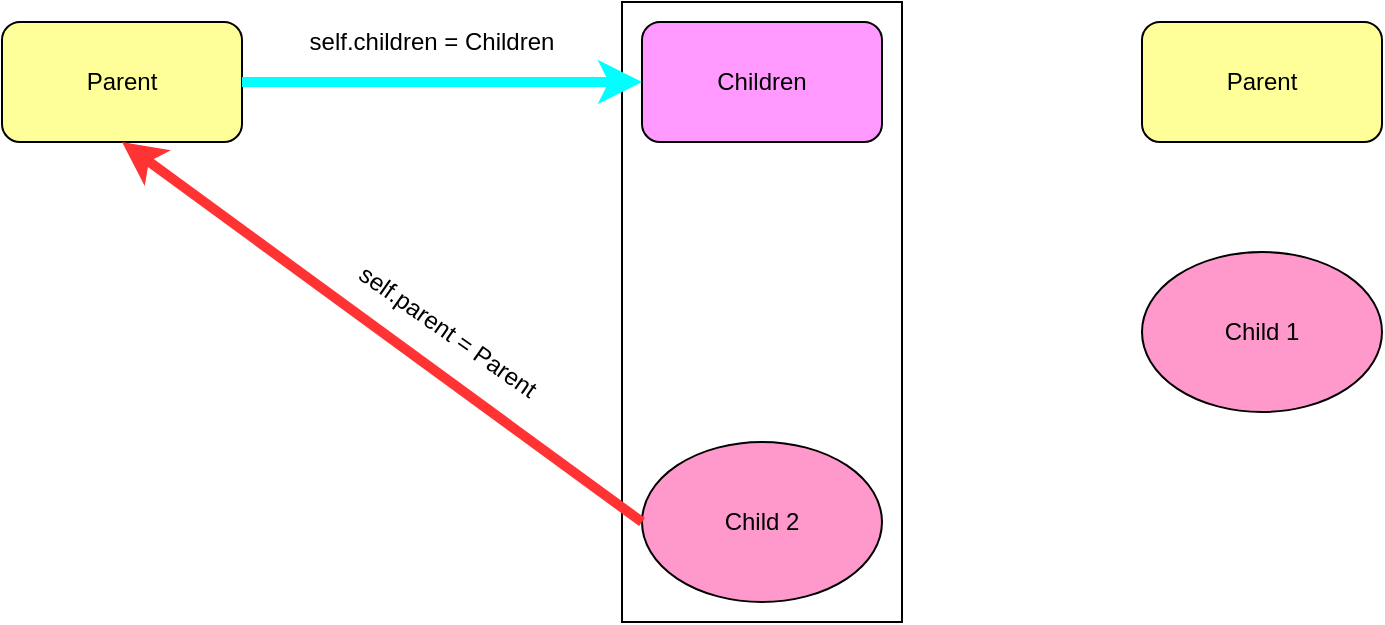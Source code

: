 <mxfile version="11.1.2" type="github"><diagram id="urvg6cVMwYGtRn2SsyPg" name="Page-1"><mxGraphModel dx="1046" dy="496" grid="1" gridSize="10" guides="1" tooltips="1" connect="1" arrows="1" fold="1" page="1" pageScale="1" pageWidth="850" pageHeight="1100" math="0" shadow="0"><root><mxCell id="0"/><mxCell id="1" parent="0"/><mxCell id="FdSSXqXP3RJ8bBXl2C66-11" value="" style="rounded=0;whiteSpace=wrap;html=1;fillColor=none;" vertex="1" parent="1"><mxGeometry x="370" y="60" width="140" height="310" as="geometry"/></mxCell><mxCell id="FdSSXqXP3RJ8bBXl2C66-1" value="Parent" style="rounded=1;whiteSpace=wrap;html=1;fillColor=#FFFF99;" vertex="1" parent="1"><mxGeometry x="60" y="70" width="120" height="60" as="geometry"/></mxCell><mxCell id="FdSSXqXP3RJ8bBXl2C66-2" value="Child 1" style="ellipse;whiteSpace=wrap;html=1;fillColor=#FF99CC;" vertex="1" parent="1"><mxGeometry x="630" y="185" width="120" height="80" as="geometry"/></mxCell><mxCell id="FdSSXqXP3RJ8bBXl2C66-3" value="Child 2" style="ellipse;whiteSpace=wrap;html=1;fillColor=#FF99CC;" vertex="1" parent="1"><mxGeometry x="380" y="280" width="120" height="80" as="geometry"/></mxCell><mxCell id="FdSSXqXP3RJ8bBXl2C66-4" value="Children" style="rounded=1;whiteSpace=wrap;html=1;fillColor=#FF99FF;" vertex="1" parent="1"><mxGeometry x="380" y="70" width="120" height="60" as="geometry"/></mxCell><mxCell id="FdSSXqXP3RJ8bBXl2C66-6" value="" style="endArrow=classic;html=1;entryX=0.5;entryY=1;entryDx=0;entryDy=0;exitX=0;exitY=0.5;exitDx=0;exitDy=0;strokeWidth=5;fillColor=#CC0000;strokeColor=#FF3333;" edge="1" parent="1" source="FdSSXqXP3RJ8bBXl2C66-3" target="FdSSXqXP3RJ8bBXl2C66-1"><mxGeometry width="50" height="50" relative="1" as="geometry"><mxPoint x="60" y="430" as="sourcePoint"/><mxPoint x="110" y="380" as="targetPoint"/></mxGeometry></mxCell><mxCell id="FdSSXqXP3RJ8bBXl2C66-7" value="self.parent = Parent" style="text;html=1;strokeColor=none;fillColor=none;align=center;verticalAlign=middle;whiteSpace=wrap;rounded=0;rotation=35;direction=south;" vertex="1" parent="1"><mxGeometry x="220" y="200" width="126" height="50" as="geometry"/></mxCell><mxCell id="FdSSXqXP3RJ8bBXl2C66-9" value="" style="endArrow=classic;html=1;exitX=1;exitY=0.5;exitDx=0;exitDy=0;entryX=0;entryY=0.5;entryDx=0;entryDy=0;strokeColor=#00FFFF;strokeWidth=5;" edge="1" parent="1" source="FdSSXqXP3RJ8bBXl2C66-1" target="FdSSXqXP3RJ8bBXl2C66-4"><mxGeometry width="50" height="50" relative="1" as="geometry"><mxPoint x="60" y="430" as="sourcePoint"/><mxPoint x="110" y="380" as="targetPoint"/></mxGeometry></mxCell><mxCell id="FdSSXqXP3RJ8bBXl2C66-10" value="self.children = Children" style="text;html=1;strokeColor=none;fillColor=none;align=center;verticalAlign=middle;whiteSpace=wrap;rounded=0;" vertex="1" parent="1"><mxGeometry x="190" y="70" width="170" height="20" as="geometry"/></mxCell><mxCell id="FdSSXqXP3RJ8bBXl2C66-13" value="Parent" style="rounded=1;whiteSpace=wrap;html=1;fillColor=#FFFF99;" vertex="1" parent="1"><mxGeometry x="630" y="70" width="120" height="60" as="geometry"/></mxCell></root></mxGraphModel></diagram></mxfile>